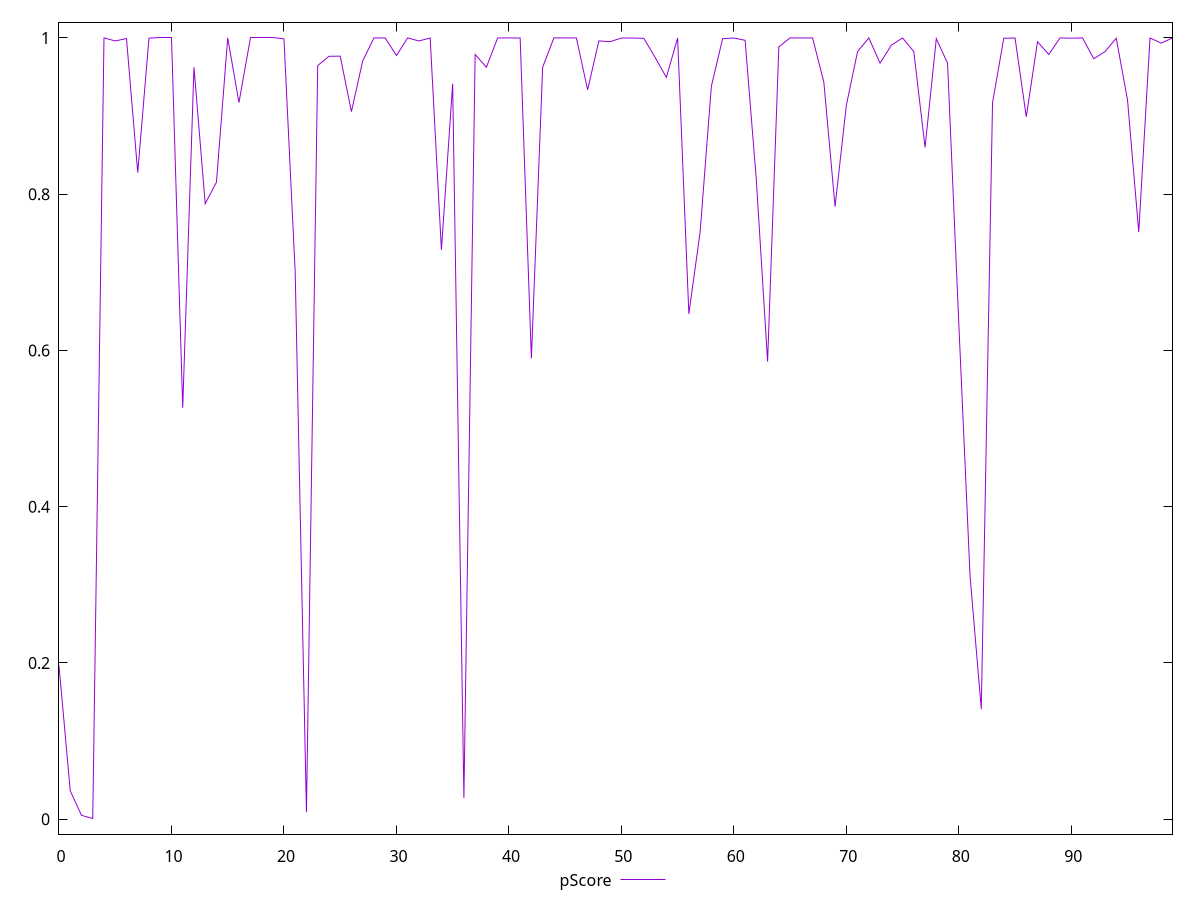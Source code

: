 reset

$pScore <<EOF
0 0.19638426644419948
1 0.036382434119432316
2 0.004963463535978652
3 0.0009406740495115917
4 0.9999993380488856
5 0.9961064072503558
6 0.9991868243672593
7 0.8275493085718524
8 0.9996755797538234
9 0.999997734087642
10 0.9999959602767624
11 0.5266351729728371
12 0.9624327806982498
13 0.7878958601029762
14 0.8154393005771995
15 0.9999938107482726
16 0.9172215154813003
17 0.9999993380488856
18 0.9999993380488856
19 0.9999990498742293
20 0.9987718577003963
21 0.7002008899448924
22 0.008943858075832034
23 0.9645822497962198
24 0.9764592412193482
25 0.9766613449234014
26 0.9056151492253128
27 0.9705600086585122
28 0.999930517102849
29 0.9999369321034417
30 0.9774582652330839
31 0.9999993380488856
32 0.9961064072503558
33 0.9998441146322719
34 0.7286704053979973
35 0.9412979208446615
36 0.02727595203242761
37 0.9788089570146172
38 0.9624327806982508
39 0.9999327134564511
40 0.9999979183177414
41 0.9998160874038585
42 0.5898099452151733
43 0.9624327806982498
44 0.999997734087642
45 0.9999993380488856
46 0.9999235648616619
47 0.9335211335993099
48 0.9961623137716656
49 0.9951260534728992
50 0.9998441146322719
51 0.999868516676541
52 0.999445745363071
53 0.975012098151885
54 0.9495141782374774
55 0.9998896657355476
56 0.6468465408167829
57 0.7514016611988948
58 0.9380317826644231
59 0.9989863283475612
60 0.9998794755825302
61 0.9969303432365957
62 0.8178834073536193
63 0.5857846937728455
64 0.9885885480034358
65 0.9999993380488856
66 0.9998794755825302
67 0.9999827210186099
68 0.943419410163042
69 0.7840549849552567
70 0.9137333244120305
71 0.9825330086638016
72 0.9999993380488856
73 0.9676588368894614
74 0.990660557717009
75 0.9999532791505895
76 0.9825330086638016
77 0.8598286823145089
78 0.9989663213262637
79 0.9676588368894614
80 0.6345452274243433
81 0.3117648920372248
82 0.1409279178753865
83 0.9172215154813003
84 0.9995779934133291
85 0.9998567449286155
86 0.8990485728686333
87 0.9951260534728994
88 0.9788089570146172
89 0.9999993380488856
90 0.999633795487154
91 0.9999745756736776
92 0.973288124740128
93 0.9825330086638016
94 0.9995476182889587
95 0.920634649655835
96 0.7514016611988927
97 0.9999369321034417
98 0.9933260091660343
99 0.9999982480721554
EOF

set key outside below
set xrange [0:99]
set yrange [-0.01904049923047589:1.0199805113288731]
set trange [-0.01904049923047589:1.0199805113288731]
set terminal svg size 640, 500 enhanced background rgb 'white'
set output "report_00019_2021-02-10T18-14-37.922Z//estimated-input-latency/samples/pages/pScore/values.svg"

plot $pScore title "pScore" with line

reset
